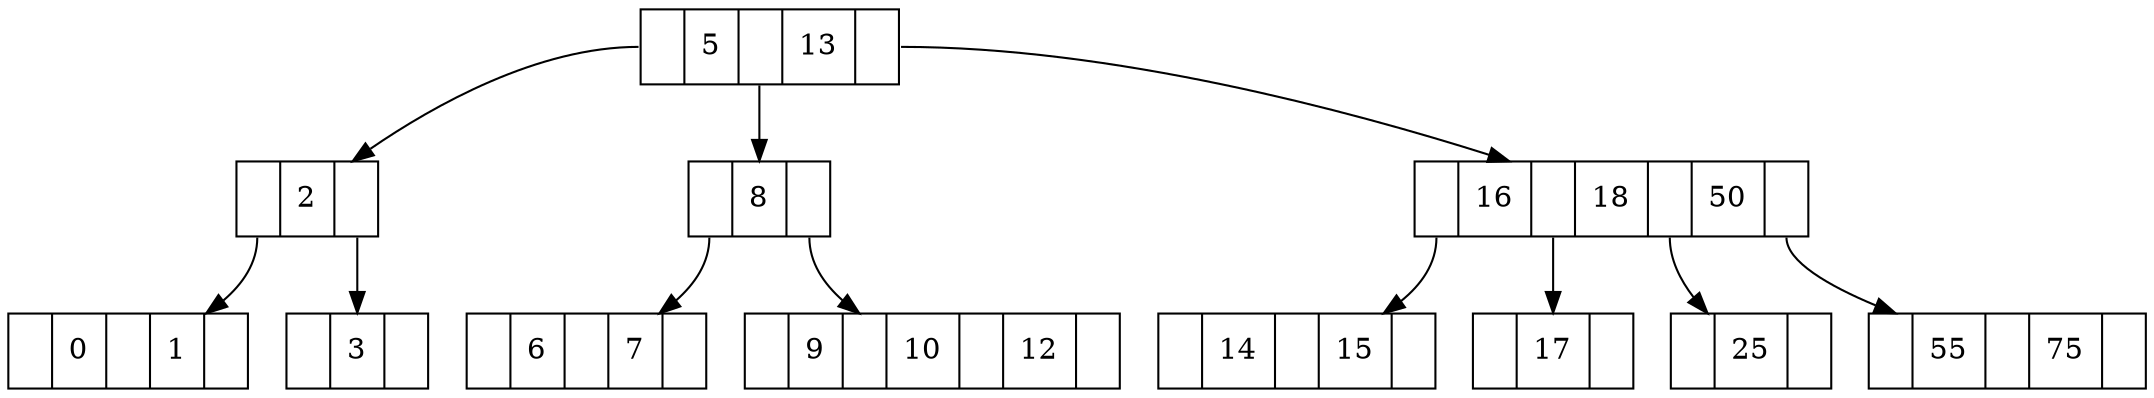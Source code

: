 digraph BTree {
node [shape = record];
node0 [label = "<f0> |5| <f1> |13| <f2>"];
node4 [label = "<f0> |2| <f1>"];
node20 [label = "<f0> |0| <f1> |1| <f2>"];
node21 [label = "<f0> |3| <f1>"];
"node4":f0 -> "node20"
"node4":f1 -> "node21"
node5 [label = "<f0> |8| <f1>"];
node24 [label = "<f0> |6| <f1> |7| <f2>"];
node25 [label = "<f0> |9| <f1> |10| <f2> |12| <f3>"];
"node5":f0 -> "node24"
"node5":f1 -> "node25"
node6 [label = "<f0> |16| <f1> |18| <f2> |50| <f3>"];
node28 [label = "<f0> |14| <f1> |15| <f2>"];
node29 [label = "<f0> |17| <f1>"];
node30 [label = "<f0> |25| <f1>"];
node31 [label = "<f0> |55| <f1> |75| <f2>"];
"node6":f0 -> "node28"
"node6":f1 -> "node29"
"node6":f2 -> "node30"
"node6":f3 -> "node31"
"node0":f0 -> "node4"
"node0":f1 -> "node5"
"node0":f2 -> "node6"
}
